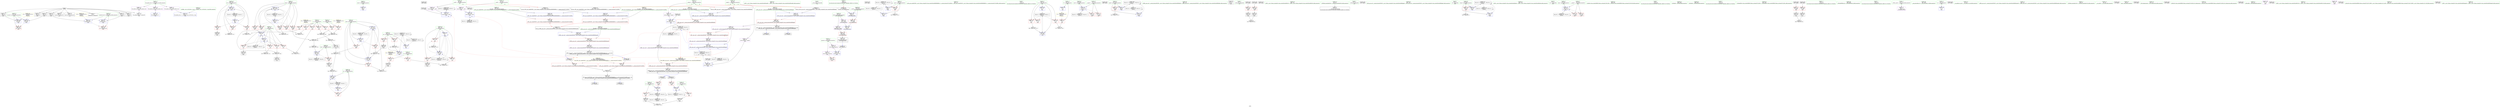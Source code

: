 digraph "SVFG" {
	label="SVFG";

	Node0x5566acd468d0 [shape=record,color=grey,label="{NodeID: 0\nNullPtr}"];
	Node0x5566acd468d0 -> Node0x5566acd7feb0[style=solid];
	Node0x5566acd468d0 -> Node0x5566acd7ffb0[style=solid];
	Node0x5566acd468d0 -> Node0x5566acd80080[style=solid];
	Node0x5566acd468d0 -> Node0x5566acd80150[style=solid];
	Node0x5566acd468d0 -> Node0x5566acd80220[style=solid];
	Node0x5566acd468d0 -> Node0x5566acd802f0[style=solid];
	Node0x5566acd468d0 -> Node0x5566acd803c0[style=solid];
	Node0x5566acd468d0 -> Node0x5566acd80490[style=solid];
	Node0x5566acd468d0 -> Node0x5566acd80560[style=solid];
	Node0x5566acd468d0 -> Node0x5566acd80fb0[style=solid];
	Node0x5566acd92530 [shape=record,color=grey,label="{NodeID: 360\n275 = cmp(273, 274, )\n}"];
	Node0x5566acd810b0 [shape=record,color=blue,label="{NodeID: 194\n49\<--9\nretval\<--\nmain\n}"];
	Node0x5566acd7dfd0 [shape=record,color=purple,label="{NodeID: 111\n474\<--19\nllvm.global_ctors_1\<--llvm.global_ctors\nGlob }"];
	Node0x5566acd7dfd0 -> Node0x5566acd80eb0[style=solid];
	Node0x5566acd4d3b0 [shape=record,color=green,label="{NodeID: 28\n63\<--64\nexn.slot\<--exn.slot_field_insensitive\nmain\n}"];
	Node0x5566acd4d3b0 -> Node0x5566acd84150[style=solid];
	Node0x5566acd4d3b0 -> Node0x5566acd81c10[style=solid];
	Node0x5566acd4d3b0 -> Node0x5566acd81db0[style=solid];
	Node0x5566acddfbc0 [shape=record,color=black,label="{NodeID: 554\n338 = PHI()\n}"];
	Node0x5566acdbf740 [shape=record,color=yellow,style=double,label="{NodeID: 471\n12V_1 = ENCHI(MR_12V_0)\npts\{60 \}\nFun[main]}"];
	Node0x5566acdbf740 -> Node0x5566acd83fb0[style=dashed];
	Node0x5566acdbf740 -> Node0x5566acd84080[style=dashed];
	Node0x5566acd885a0 [shape=record,color=black,label="{NodeID: 388\nMR_56V_2 = PHI(MR_56V_3, MR_56V_1, )\npts\{860000 \}\n}"];
	Node0x5566acd885a0 -> Node0x5566acd819a0[style=dashed];
	Node0x5566acd885a0 -> Node0x5566acd885a0[style=dashed];
	Node0x5566acd89690 [shape=record,color=blue,label="{NodeID: 222\n101\<--9\ncnt\<--\nmain\n}"];
	Node0x5566acd89690 -> Node0x5566acdaf4f0[style=dashed];
	Node0x5566acd84220 [shape=record,color=red,label="{NodeID: 139\n367\<--65\nsel\<--ehselector.slot\nmain\n}"];
	Node0x5566acd7eb00 [shape=record,color=green,label="{NodeID: 56\n150\<--151\n_ZNSt7__cxx1112basic_stringIcSt11char_traitsIcESaIcEE3endEv\<--_ZNSt7__cxx1112basic_stringIcSt11char_traitsIcESaIcEE3endEv_field_insensitive\n}"];
	Node0x5566acd858e0 [shape=record,color=red,label="{NodeID: 167\n280\<--103\n\<--j\nmain\n}"];
	Node0x5566acd858e0 -> Node0x5566acd92830[style=solid];
	Node0x5566acd80490 [shape=record,color=black,label="{NodeID: 84\n368\<--3\nlpad.val\<--dummyVal\nmain\n}"];
	Node0x5566acd4bb10 [shape=record,color=green,label="{NodeID: 1\n7\<--1\n__dso_handle\<--dummyObj\nGlob }"];
	Node0x5566acd926b0 [shape=record,color=grey,label="{NodeID: 361\n420 = cmp(416, 419, )\n}"];
	Node0x5566acd926b0 -> Node0x5566acd7d920[style=solid];
	Node0x5566acd81180 [shape=record,color=blue,label="{NodeID: 195\n112\<--108\ncoerce.dive\<--call\nmain\n}"];
	Node0x5566acd81180 -> Node0x5566acd85c20[style=dashed];
	Node0x5566acd7e0d0 [shape=record,color=purple,label="{NodeID: 112\n475\<--19\nllvm.global_ctors_2\<--llvm.global_ctors\nGlob }"];
	Node0x5566acd7e0d0 -> Node0x5566acd80fb0[style=solid];
	Node0x5566acd4d480 [shape=record,color=green,label="{NodeID: 29\n65\<--66\nehselector.slot\<--ehselector.slot_field_insensitive\nmain\n}"];
	Node0x5566acd4d480 -> Node0x5566acd84220[style=solid];
	Node0x5566acd4d480 -> Node0x5566acd81ce0[style=solid];
	Node0x5566acd4d480 -> Node0x5566acd88da0[style=solid];
	Node0x5566acddfd20 [shape=record,color=black,label="{NodeID: 555\n342 = PHI()\n}"];
	Node0x5566acdbf820 [shape=record,color=yellow,style=double,label="{NodeID: 472\n14V_1 = ENCHI(MR_14V_0)\npts\{64 \}\nFun[main]}"];
	Node0x5566acdbf820 -> Node0x5566acd81c10[style=dashed];
	Node0x5566acdbf820 -> Node0x5566acd81db0[style=dashed];
	Node0x5566acd89760 [shape=record,color=blue,label="{NodeID: 223\n103\<--9\nj\<--\nmain\n}"];
	Node0x5566acd89760 -> Node0x5566acd858e0[style=dashed];
	Node0x5566acd89760 -> Node0x5566acd859b0[style=dashed];
	Node0x5566acd89760 -> Node0x5566acd85a80[style=dashed];
	Node0x5566acd89760 -> Node0x5566acd89760[style=dashed];
	Node0x5566acd89760 -> Node0x5566acd89900[style=dashed];
	Node0x5566acd89760 -> Node0x5566acda48f0[style=dashed];
	Node0x5566acd842f0 [shape=record,color=red,label="{NodeID: 140\n322\<--69\n\<--good\nmain\n}"];
	Node0x5566acd842f0 -> Node0x5566acd923b0[style=solid];
	Node0x5566acd7ec00 [shape=record,color=green,label="{NodeID: 57\n156\<--157\n_ZN9__gnu_cxxneIPcNSt7__cxx1112basic_stringIcSt11char_traitsIcESaIcEEEEEbRKNS_17__normal_iteratorIT_T0_EESD_\<--_ZN9__gnu_cxxneIPcNSt7__cxx1112basic_stringIcSt11char_traitsIcESaIcEEEEEbRKNS_17__normal_iteratorIT_T0_EESD__field_insensitive\n}"];
	Node0x5566acd859b0 [shape=record,color=red,label="{NodeID: 168\n289\<--103\n\<--j\nmain\n}"];
	Node0x5566acd859b0 -> Node0x5566acd7d370[style=solid];
	Node0x5566acd80560 [shape=record,color=black,label="{NodeID: 85\n369\<--3\nlpad.val112\<--dummyVal\nmain\n}"];
	Node0x5566acd4bba0 [shape=record,color=green,label="{NodeID: 2\n9\<--1\n\<--dummyObj\nCan only get source location for instruction, argument, global var or function.}"];
	Node0x5566acd92830 [shape=record,color=grey,label="{NodeID: 362\n282 = cmp(280, 281, )\n}"];
	Node0x5566acd81250 [shape=record,color=blue,label="{NodeID: 196\n53\<--123\nzz\<--\nmain\n}"];
	Node0x5566acd81250 -> Node0x5566acda0700[style=dashed];
	Node0x5566acd7e1d0 [shape=record,color=purple,label="{NodeID: 113\n112\<--51\ncoerce.dive\<--agg.tmp\nmain\n}"];
	Node0x5566acd7e1d0 -> Node0x5566acd81180[style=solid];
	Node0x5566acd4d550 [shape=record,color=green,label="{NodeID: 30\n67\<--68\nword\<--word_field_insensitive\nmain\n}"];
	Node0x5566acd4d550 -> Node0x5566acd813f0[style=solid];
	Node0x5566acddfe20 [shape=record,color=black,label="{NodeID: 556\n346 = PHI()\n}"];
	Node0x5566acdbf900 [shape=record,color=yellow,style=double,label="{NodeID: 473\n16V_1 = ENCHI(MR_16V_0)\npts\{66 \}\nFun[main]}"];
	Node0x5566acdbf900 -> Node0x5566acd81ce0[style=dashed];
	Node0x5566acdbf900 -> Node0x5566acd88da0[style=dashed];
	Node0x5566acd88b90 [shape=record,color=black,label="{NodeID: 390\nMR_32V_5 = PHI(MR_32V_7, MR_32V_4, )\npts\{92 \}\n}"];
	Node0x5566acd88b90 -> Node0x5566acd84d80[style=dashed];
	Node0x5566acd88b90 -> Node0x5566acd89010[style=dashed];
	Node0x5566acd88b90 -> Node0x5566acd891b0[style=dashed];
	Node0x5566acd88b90 -> Node0x5566acda2af0[style=dashed];
	Node0x5566acd88b90 -> Node0x5566acd88b90[style=dashed];
	Node0x5566acd89830 [shape=record,color=blue,label="{NodeID: 224\n101\<--297\ncnt\<--inc79\nmain\n}"];
	Node0x5566acd89830 -> Node0x5566acdaf4f0[style=dashed];
	Node0x5566acd843c0 [shape=record,color=red,label="{NodeID: 141\n142\<--71\n\<--__range2\nmain\n}"];
	Node0x5566acd7ed00 [shape=record,color=green,label="{NodeID: 58\n160\<--161\n_ZNK9__gnu_cxx17__normal_iteratorIPcNSt7__cxx1112basic_stringIcSt11char_traitsIcESaIcEEEEdeEv\<--_ZNK9__gnu_cxx17__normal_iteratorIPcNSt7__cxx1112basic_stringIcSt11char_traitsIcESaIcEEEEdeEv_field_insensitive\n}"];
	Node0x5566acd85a80 [shape=record,color=red,label="{NodeID: 169\n301\<--103\n\<--j\nmain\n}"];
	Node0x5566acd85a80 -> Node0x5566acd90730[style=solid];
	Node0x5566acd80630 [shape=record,color=black,label="{NodeID: 86\n48\<--9\nmain_ret\<--\nmain\n}"];
	Node0x5566acd4a3f0 [shape=record,color=green,label="{NodeID: 3\n13\<--1\n_ZSt4cout\<--dummyObj\nGlob }"];
	Node0x5566acd929b0 [shape=record,color=grey,label="{NodeID: 363\n244 = cmp(236, 243, )\n}"];
	Node0x5566acd81320 [shape=record,color=blue,label="{NodeID: 197\n69\<--123\ngood\<--\nmain\n}"];
	Node0x5566acd81320 -> Node0x5566acdb08f0[style=dashed];
	Node0x5566acd7e2a0 [shape=record,color=purple,label="{NodeID: 114\n114\<--51\ncoerce.dive1\<--agg.tmp\nmain\n}"];
	Node0x5566acd7e2a0 -> Node0x5566acd85c20[style=solid];
	Node0x5566acd4d620 [shape=record,color=green,label="{NodeID: 31\n69\<--70\ngood\<--good_field_insensitive\nmain\n}"];
	Node0x5566acd4d620 -> Node0x5566acd842f0[style=solid];
	Node0x5566acd4d620 -> Node0x5566acd81320[style=solid];
	Node0x5566acd4d620 -> Node0x5566acd88e70[style=solid];
	Node0x5566acddff20 [shape=record,color=black,label="{NodeID: 557\n348 = PHI()\n}"];
	Node0x5566acd89900 [shape=record,color=blue,label="{NodeID: 225\n103\<--302\nj\<--inc82\nmain\n}"];
	Node0x5566acd89900 -> Node0x5566acd858e0[style=dashed];
	Node0x5566acd89900 -> Node0x5566acd859b0[style=dashed];
	Node0x5566acd89900 -> Node0x5566acd85a80[style=dashed];
	Node0x5566acd89900 -> Node0x5566acd89760[style=dashed];
	Node0x5566acd89900 -> Node0x5566acd89900[style=dashed];
	Node0x5566acd89900 -> Node0x5566acda48f0[style=dashed];
	Node0x5566acd84490 [shape=record,color=red,label="{NodeID: 142\n148\<--71\n\<--__range2\nmain\n}"];
	Node0x5566acd7ee00 [shape=record,color=green,label="{NodeID: 59\n200\<--201\n_ZNSt7__cxx1112basic_stringIcSt11char_traitsIcESaIcEED1Ev\<--_ZNSt7__cxx1112basic_stringIcSt11char_traitsIcESaIcEED1Ev_field_insensitive\n}"];
	Node0x5566acd85b50 [shape=record,color=red,label="{NodeID: 170\n347\<--105\n\<--res\nmain\n}"];
	Node0x5566acd80700 [shape=record,color=black,label="{NodeID: 87\n32\<--33\n\<--_ZNSt8ios_base4InitD1Ev\nCan only get source location for instruction, argument, global var or function.}"];
	Node0x5566acd4a480 [shape=record,color=green,label="{NodeID: 4\n14\<--1\n_ZSt3cin\<--dummyObj\nGlob }"];
	Node0x5566acd92b30 [shape=record,color=grey,label="{NodeID: 364\n228 = cmp(226, 227, )\n}"];
	Node0x5566acd813f0 [shape=record,color=blue,label="{NodeID: 198\n71\<--67\n__range2\<--word\nmain\n}"];
	Node0x5566acd813f0 -> Node0x5566acd843c0[style=dashed];
	Node0x5566acd813f0 -> Node0x5566acd84490[style=dashed];
	Node0x5566acd813f0 -> Node0x5566acda0cf0[style=dashed];
	Node0x5566acd82ea0 [shape=record,color=purple,label="{NodeID: 115\n146\<--73\ncoerce.dive12\<--__begin2\nmain\n}"];
	Node0x5566acd82ea0 -> Node0x5566acd814c0[style=solid];
	Node0x5566acd4d6f0 [shape=record,color=green,label="{NodeID: 32\n71\<--72\n__range2\<--__range2_field_insensitive\nmain\n}"];
	Node0x5566acd4d6f0 -> Node0x5566acd843c0[style=solid];
	Node0x5566acd4d6f0 -> Node0x5566acd84490[style=solid];
	Node0x5566acd4d6f0 -> Node0x5566acd813f0[style=solid];
	Node0x5566acde0020 [shape=record,color=black,label="{NodeID: 558\n351 = PHI()\n}"];
	Node0x5566acd899d0 [shape=record,color=blue,label="{NodeID: 226\n97\<--308\nprob\<--mul\nmain\n}"];
	Node0x5566acd899d0 -> Node0x5566acd85330[style=dashed];
	Node0x5566acd899d0 -> Node0x5566acd89aa0[style=dashed];
	Node0x5566acd84560 [shape=record,color=red,label="{NodeID: 143\n180\<--77\n\<--c\nmain\n}"];
	Node0x5566acd84560 -> Node0x5566acd80800[style=solid];
	Node0x5566acd7ef00 [shape=record,color=green,label="{NodeID: 60\n205\<--206\n_ZN9__gnu_cxx17__normal_iteratorIPcNSt7__cxx1112basic_stringIcSt11char_traitsIcESaIcEEEEppEv\<--_ZN9__gnu_cxx17__normal_iteratorIPcNSt7__cxx1112basic_stringIcSt11char_traitsIcESaIcEEEEppEv_field_insensitive\n}"];
	Node0x5566acda05d0 [shape=record,color=black,label="{NodeID: 420\nMR_50V_4 = PHI(MR_50V_5, MR_50V_3, )\npts\{740000 \}\n|{|<s1>15|<s2>16|<s3>23|<s4>23}}"];
	Node0x5566acda05d0 -> Node0x5566acd876a0[style=dashed];
	Node0x5566acda05d0:s1 -> Node0x5566acdbe920[style=dashed,color=red];
	Node0x5566acda05d0:s2 -> Node0x5566acdbec80[style=dashed,color=red];
	Node0x5566acda05d0:s3 -> Node0x5566acd86920[style=dashed,color=red];
	Node0x5566acda05d0:s4 -> Node0x5566acd8a390[style=dashed,color=red];
	Node0x5566acd85c20 [shape=record,color=red,label="{NodeID: 171\n115\<--114\n\<--coerce.dive1\nmain\n}"];
	Node0x5566acd80800 [shape=record,color=black,label="{NodeID: 88\n181\<--180\nconv\<--\nmain\n}"];
	Node0x5566acd80800 -> Node0x5566acd92230[style=solid];
	Node0x5566acd4b5b0 [shape=record,color=green,label="{NodeID: 5\n15\<--1\n.str\<--dummyObj\nGlob }"];
	Node0x5566acd92cb0 [shape=record,color=grey,label="{NodeID: 365\n220 = cmp(218, 219, )\n}"];
	Node0x5566acd814c0 [shape=record,color=blue,label="{NodeID: 199\n146\<--143\ncoerce.dive12\<--call11\nmain\n}"];
	Node0x5566acd814c0 -> Node0x5566acda05d0[style=dashed];
	Node0x5566acd82f70 [shape=record,color=purple,label="{NodeID: 116\n152\<--75\ncoerce.dive14\<--__end2\nmain\n}"];
	Node0x5566acd82f70 -> Node0x5566acd81590[style=solid];
	Node0x5566acd4d7c0 [shape=record,color=green,label="{NodeID: 33\n73\<--74\n__begin2\<--__begin2_field_insensitive\nmain\n|{|<s1>15|<s2>16|<s3>23}}"];
	Node0x5566acd4d7c0 -> Node0x5566acd82ea0[style=solid];
	Node0x5566acd4d7c0:s1 -> Node0x5566acde1a50[style=solid,color=red];
	Node0x5566acd4d7c0:s2 -> Node0x5566acde1e70[style=solid,color=red];
	Node0x5566acd4d7c0:s3 -> Node0x5566acde22b0[style=solid,color=red];
	Node0x5566acde00f0 [shape=record,color=black,label="{NodeID: 559\n167 = PHI()\n}"];
	Node0x5566acde00f0 -> Node0x5566acd818d0[style=solid];
	Node0x5566acd89aa0 [shape=record,color=blue,label="{NodeID: 227\n97\<--313\nprob\<--div86\nmain\n}"];
	Node0x5566acd89aa0 -> Node0x5566acd85260[style=dashed];
	Node0x5566acd89aa0 -> Node0x5566acd85400[style=dashed];
	Node0x5566acd89aa0 -> Node0x5566acd899d0[style=dashed];
	Node0x5566acd89aa0 -> Node0x5566acda39f0[style=dashed];
	Node0x5566acd84630 [shape=record,color=red,label="{NodeID: 144\n208\<--79\n\<--found\nmain\n}"];
	Node0x5566acd84630 -> Node0x5566acd91db0[style=solid];
	Node0x5566acd7f000 [shape=record,color=green,label="{NodeID: 61\n233\<--234\n_ZNSt7__cxx1112basic_stringIcSt11char_traitsIcESaIcEEixEm\<--_ZNSt7__cxx1112basic_stringIcSt11char_traitsIcESaIcEEixEm_field_insensitive\n}"];
	Node0x5566acd85cf0 [shape=record,color=red,label="{NodeID: 172\n162\<--159\n\<--call18\nmain\n}"];
	Node0x5566acd85cf0 -> Node0x5566acd81660[style=solid];
	Node0x5566acd808d0 [shape=record,color=black,label="{NodeID: 89\n183\<--182\nconv27\<--\nmain\n}"];
	Node0x5566acd808d0 -> Node0x5566acd92230[style=solid];
	Node0x5566acd4b670 [shape=record,color=green,label="{NodeID: 6\n17\<--1\n.str.1\<--dummyObj\nGlob }"];
	Node0x5566acd92e30 [shape=record,color=grey,label="{NodeID: 366\n254 = cmp(253, 123, )\n}"];
	Node0x5566acd81590 [shape=record,color=blue,label="{NodeID: 200\n152\<--149\ncoerce.dive14\<--call13\nmain\n|{|<s1>15}}"];
	Node0x5566acd81590 -> Node0x5566acd87ba0[style=dashed];
	Node0x5566acd81590:s1 -> Node0x5566acdbe920[style=dashed,color=red];
	Node0x5566acd83040 [shape=record,color=purple,label="{NodeID: 117\n168\<--83\ncoerce.dive20\<--__begin3\nmain\n}"];
	Node0x5566acd83040 -> Node0x5566acd818d0[style=solid];
	Node0x5566acd4d890 [shape=record,color=green,label="{NodeID: 34\n75\<--76\n__end2\<--__end2_field_insensitive\nmain\n|{|<s1>15}}"];
	Node0x5566acd4d890 -> Node0x5566acd82f70[style=solid];
	Node0x5566acd4d890:s1 -> Node0x5566acde1cf0[style=solid,color=red];
	Node0x5566acde0220 [shape=record,color=black,label="{NodeID: 560\n171 = PHI()\n}"];
	Node0x5566acde0220 -> Node0x5566acd819a0[style=solid];
	Node0x5566acd89b70 [shape=record,color=blue,label="{NodeID: 228\n99\<--317\ni62\<--inc88\nmain\n}"];
	Node0x5566acd89b70 -> Node0x5566acd854d0[style=dashed];
	Node0x5566acd89b70 -> Node0x5566acd855a0[style=dashed];
	Node0x5566acd89b70 -> Node0x5566acd85670[style=dashed];
	Node0x5566acd89b70 -> Node0x5566acd89b70[style=dashed];
	Node0x5566acd89b70 -> Node0x5566acda3ef0[style=dashed];
	Node0x5566acd84700 [shape=record,color=red,label="{NodeID: 145\n166\<--81\n\<--__range3\nmain\n}"];
	Node0x5566acd7f100 [shape=record,color=green,label="{NodeID: 62\n339\<--340\n_ZStlsISt11char_traitsIcEERSt13basic_ostreamIcT_ES5_PKc\<--_ZStlsISt11char_traitsIcEERSt13basic_ostreamIcT_ES5_PKc_field_insensitive\n}"];
	Node0x5566acd905b0 [shape=record,color=grey,label="{NodeID: 339\n297 = Binary(296, 123, )\n}"];
	Node0x5566acd905b0 -> Node0x5566acd89830[style=solid];
	Node0x5566acd85dc0 [shape=record,color=red,label="{NodeID: 173\n178\<--177\n\<--call26\nmain\n}"];
	Node0x5566acd85dc0 -> Node0x5566acd81a70[style=solid];
	Node0x5566acd809a0 [shape=record,color=black,label="{NodeID: 90\n231\<--230\nconv42\<--\nmain\n}"];
	Node0x5566acd4c110 [shape=record,color=green,label="{NodeID: 7\n20\<--1\n\<--dummyObj\nCan only get source location for instruction, argument, global var or function.}"];
	Node0x5566acd81660 [shape=record,color=blue,label="{NodeID: 201\n77\<--162\nc\<--\nmain\n}"];
	Node0x5566acd81660 -> Node0x5566acd84560[style=dashed];
	Node0x5566acd81660 -> Node0x5566acd81660[style=dashed];
	Node0x5566acd81660 -> Node0x5566acda11f0[style=dashed];
	Node0x5566acd83110 [shape=record,color=purple,label="{NodeID: 118\n172\<--85\ncoerce.dive22\<--__end3\nmain\n}"];
	Node0x5566acd83110 -> Node0x5566acd819a0[style=solid];
	Node0x5566acd4d960 [shape=record,color=green,label="{NodeID: 35\n77\<--78\nc\<--c_field_insensitive\nmain\n}"];
	Node0x5566acd4d960 -> Node0x5566acd84560[style=solid];
	Node0x5566acd4d960 -> Node0x5566acd81660[style=solid];
	Node0x5566acde0320 [shape=record,color=black,label="{NodeID: 561\n175 = PHI(403, )\n}"];
	Node0x5566acd89c40 [shape=record,color=blue,label="{NodeID: 229\n105\<--321\nres\<--\nmain\n}"];
	Node0x5566acd89c40 -> Node0x5566acd85b50[style=dashed];
	Node0x5566acd89c40 -> Node0x5566acd89d10[style=dashed];
	Node0x5566acd89c40 -> Node0x5566acd871a0[style=dashed];
	Node0x5566acd847d0 [shape=record,color=red,label="{NodeID: 146\n170\<--81\n\<--__range3\nmain\n}"];
	Node0x5566acd7f200 [shape=record,color=green,label="{NodeID: 63\n343\<--344\n_ZNSolsEi\<--_ZNSolsEi_field_insensitive\n}"];
	Node0x5566acd90730 [shape=record,color=grey,label="{NodeID: 340\n302 = Binary(301, 123, )\n}"];
	Node0x5566acd90730 -> Node0x5566acd89900[style=solid];
	Node0x5566acd85e90 [shape=record,color=red,label="{NodeID: 174\n235\<--232\n\<--call44\nmain\n}"];
	Node0x5566acd85e90 -> Node0x5566acd80a70[style=solid];
	Node0x5566acd80a70 [shape=record,color=black,label="{NodeID: 91\n236\<--235\nconv45\<--\nmain\n}"];
	Node0x5566acd80a70 -> Node0x5566acd929b0[style=solid];
	Node0x5566acd4c1d0 [shape=record,color=green,label="{NodeID: 8\n109\<--1\n\<--dummyObj\nCan only get source location for instruction, argument, global var or function.|{<s0>3}}"];
	Node0x5566acd4c1d0:s0 -> Node0x5566acde1ff0[style=solid,color=red];
	Node0x5566acd81730 [shape=record,color=blue,label="{NodeID: 202\n79\<--9\nfound\<--\nmain\n}"];
	Node0x5566acd81730 -> Node0x5566acdb4d00[style=dashed];
	Node0x5566acd831e0 [shape=record,color=purple,label="{NodeID: 119\n381\<--376\n_M_n\<--retval\n_ZSt12setprecisioni\n}"];
	Node0x5566acd831e0 -> Node0x5566acd89f80[style=solid];
	Node0x5566acd4da30 [shape=record,color=green,label="{NodeID: 36\n79\<--80\nfound\<--found_field_insensitive\nmain\n}"];
	Node0x5566acd4da30 -> Node0x5566acd84630[style=solid];
	Node0x5566acd4da30 -> Node0x5566acd81730[style=solid];
	Node0x5566acd4da30 -> Node0x5566acd81b40[style=solid];
	Node0x5566acde0460 [shape=record,color=black,label="{NodeID: 562\n177 = PHI(422, )\n}"];
	Node0x5566acde0460 -> Node0x5566acd85dc0[style=solid];
	Node0x5566acd89d10 [shape=record,color=blue,label="{NodeID: 230\n105\<--334\nres\<--sub97\nmain\n}"];
	Node0x5566acd89d10 -> Node0x5566acd85b50[style=dashed];
	Node0x5566acd89d10 -> Node0x5566acd871a0[style=dashed];
	Node0x5566acd848a0 [shape=record,color=red,label="{NodeID: 147\n182\<--87\n\<--d\nmain\n}"];
	Node0x5566acd848a0 -> Node0x5566acd808d0[style=solid];
	Node0x5566acd7f300 [shape=record,color=green,label="{NodeID: 64\n349\<--350\n_ZNSolsEe\<--_ZNSolsEe_field_insensitive\n}"];
	Node0x5566acd908b0 [shape=record,color=grey,label="{NodeID: 341\n360 = Binary(359, 123, )\n}"];
	Node0x5566acd908b0 -> Node0x5566acd89de0[style=solid];
	Node0x5566acd85f60 [shape=record,color=red,label="{NodeID: 175\n242\<--241\n\<--call48\nmain\n}"];
	Node0x5566acd85f60 -> Node0x5566acd80c10[style=solid];
	Node0x5566acd80b40 [shape=record,color=black,label="{NodeID: 92\n240\<--239\nconv46\<--sub\nmain\n}"];
	Node0x5566acd4c290 [shape=record,color=green,label="{NodeID: 9\n123\<--1\n\<--dummyObj\nCan only get source location for instruction, argument, global var or function.}"];
	Node0x5566acda0700 [shape=record,color=black,label="{NodeID: 369\nMR_6V_3 = PHI(MR_6V_4, MR_6V_2, )\npts\{54 \}\n}"];
	Node0x5566acda0700 -> Node0x5566acd83790[style=dashed];
	Node0x5566acda0700 -> Node0x5566acd83860[style=dashed];
	Node0x5566acda0700 -> Node0x5566acd83930[style=dashed];
	Node0x5566acda0700 -> Node0x5566acd89de0[style=dashed];
	Node0x5566acd81800 [shape=record,color=blue,label="{NodeID: 203\n81\<--61\n__range3\<--keys\nmain\n}"];
	Node0x5566acd81800 -> Node0x5566acd84700[style=dashed];
	Node0x5566acd81800 -> Node0x5566acd847d0[style=dashed];
	Node0x5566acd81800 -> Node0x5566acd81800[style=dashed];
	Node0x5566acd81800 -> Node0x5566acda1bf0[style=dashed];
	Node0x5566acd832b0 [shape=record,color=purple,label="{NodeID: 120\n384\<--376\ncoerce.dive\<--retval\n_ZSt12setprecisioni\n}"];
	Node0x5566acd832b0 -> Node0x5566acd862a0[style=solid];
	Node0x5566acd4db00 [shape=record,color=green,label="{NodeID: 37\n81\<--82\n__range3\<--__range3_field_insensitive\nmain\n}"];
	Node0x5566acd4db00 -> Node0x5566acd84700[style=solid];
	Node0x5566acd4db00 -> Node0x5566acd847d0[style=solid];
	Node0x5566acd4db00 -> Node0x5566acd81800[style=solid];
	Node0x5566acde0630 [shape=record,color=black,label="{NodeID: 563\n204 = PHI(431, )\n}"];
	Node0x5566acd89de0 [shape=record,color=blue,label="{NodeID: 231\n53\<--360\nzz\<--inc110\nmain\n}"];
	Node0x5566acd89de0 -> Node0x5566acda0700[style=dashed];
	Node0x5566acd84970 [shape=record,color=red,label="{NodeID: 148\n218\<--89\n\<--index\nmain\n}"];
	Node0x5566acd84970 -> Node0x5566acd92cb0[style=solid];
	Node0x5566acd7f400 [shape=record,color=green,label="{NodeID: 65\n352\<--353\n_ZSt4endlIcSt11char_traitsIcEERSt13basic_ostreamIT_T0_ES6_\<--_ZSt4endlIcSt11char_traitsIcEERSt13basic_ostreamIT_T0_ES6__field_insensitive\n}"];
	Node0x5566acd90a30 [shape=record,color=grey,label="{NodeID: 342\n259 = Binary(258, 123, )\n}"];
	Node0x5566acd90a30 -> Node0x5566acd89350[style=solid];
	Node0x5566acd86030 [shape=record,color=red,label="{NodeID: 176\n287\<--286\n\<--call71\nmain\n}"];
	Node0x5566acd86030 -> Node0x5566acd80db0[style=solid];
	Node0x5566acd80c10 [shape=record,color=black,label="{NodeID: 93\n243\<--242\nconv49\<--\nmain\n}"];
	Node0x5566acd80c10 -> Node0x5566acd929b0[style=solid];
	Node0x5566acd4c350 [shape=record,color=green,label="{NodeID: 10\n270\<--1\n\<--dummyObj\nCan only get source location for instruction, argument, global var or function.}"];
	Node0x5566acda07f0 [shape=record,color=black,label="{NodeID: 370\nMR_18V_2 = PHI(MR_18V_4, MR_18V_1, )\npts\{70 \}\n}"];
	Node0x5566acda07f0 -> Node0x5566acd81320[style=dashed];
	Node0x5566acd818d0 [shape=record,color=blue,label="{NodeID: 204\n168\<--167\ncoerce.dive20\<--call19\nmain\n}"];
	Node0x5566acd818d0 -> Node0x5566acdb5700[style=dashed];
	Node0x5566acd83380 [shape=record,color=purple,label="{NodeID: 121\n428\<--427\n_M_current\<--this1\n_ZNK9__gnu_cxx17__normal_iteratorIPcNSt7__cxx1112basic_stringIcSt11char_traitsIcESaIcEEEEdeEv\n}"];
	Node0x5566acd83380 -> Node0x5566acd86780[style=solid];
	Node0x5566acd4dbd0 [shape=record,color=green,label="{NodeID: 38\n83\<--84\n__begin3\<--__begin3_field_insensitive\nmain\n|{|<s1>19|<s2>20|<s3>22}}"];
	Node0x5566acd4dbd0 -> Node0x5566acd83040[style=solid];
	Node0x5566acd4dbd0:s1 -> Node0x5566acde1a50[style=solid,color=red];
	Node0x5566acd4dbd0:s2 -> Node0x5566acde1e70[style=solid,color=red];
	Node0x5566acd4dbd0:s3 -> Node0x5566acde22b0[style=solid,color=red];
	Node0x5566acde0740 [shape=record,color=black,label="{NodeID: 564\n214 = PHI(431, )\n}"];
	Node0x5566acd89eb0 [shape=record,color=blue,label="{NodeID: 232\n378\<--375\n__n.addr\<--__n\n_ZSt12setprecisioni\n}"];
	Node0x5566acd89eb0 -> Node0x5566acd861d0[style=dashed];
	Node0x5566acd84a40 [shape=record,color=red,label="{NodeID: 149\n223\<--89\n\<--index\nmain\n}"];
	Node0x5566acd84a40 -> Node0x5566acd890e0[style=solid];
	Node0x5566acd7f500 [shape=record,color=green,label="{NodeID: 66\n354\<--355\n_ZNSolsEPFRSoS_E\<--_ZNSolsEPFRSoS_E_field_insensitive\n}"];
	Node0x5566acd90bb0 [shape=record,color=grey,label="{NodeID: 343\n266 = Binary(264, 265, )\n}"];
	Node0x5566acd90bb0 -> Node0x5566acd90d30[style=solid];
	Node0x5566acd86100 [shape=record,color=red,label="{NodeID: 177\n292\<--291\n\<--call75\nmain\n}"];
	Node0x5566acd86100 -> Node0x5566acd7d440[style=solid];
	Node0x5566acd80ce0 [shape=record,color=black,label="{NodeID: 94\n285\<--284\nconv69\<--\nmain\n}"];
	Node0x5566acd4ad40 [shape=record,color=green,label="{NodeID: 11\n321\<--1\n\<--dummyObj\nCan only get source location for instruction, argument, global var or function.}"];
	Node0x5566acda0cf0 [shape=record,color=black,label="{NodeID: 371\nMR_20V_2 = PHI(MR_20V_3, MR_20V_1, )\npts\{72 \}\n}"];
	Node0x5566acda0cf0 -> Node0x5566acd813f0[style=dashed];
	Node0x5566acd819a0 [shape=record,color=blue,label="{NodeID: 205\n172\<--171\ncoerce.dive22\<--call21\nmain\n|{|<s2>19}}"];
	Node0x5566acd819a0 -> Node0x5566acd819a0[style=dashed];
	Node0x5566acd819a0 -> Node0x5566acd885a0[style=dashed];
	Node0x5566acd819a0:s2 -> Node0x5566acdbe920[style=dashed,color=red];
	Node0x5566acd83450 [shape=record,color=purple,label="{NodeID: 122\n437\<--436\n_M_current\<--this1\n_ZN9__gnu_cxx17__normal_iteratorIPcNSt7__cxx1112basic_stringIcSt11char_traitsIcESaIcEEEEppEv\n}"];
	Node0x5566acd83450 -> Node0x5566acd86920[style=solid];
	Node0x5566acd83450 -> Node0x5566acd8a390[style=solid];
	Node0x5566acd4dca0 [shape=record,color=green,label="{NodeID: 39\n85\<--86\n__end3\<--__end3_field_insensitive\nmain\n|{|<s1>19}}"];
	Node0x5566acd4dca0 -> Node0x5566acd83110[style=solid];
	Node0x5566acd4dca0:s1 -> Node0x5566acde1cf0[style=solid,color=red];
	Node0x5566acde0850 [shape=record,color=black,label="{NodeID: 565\n286 = PHI()\n}"];
	Node0x5566acde0850 -> Node0x5566acd86030[style=solid];
	Node0x5566acd89f80 [shape=record,color=blue,label="{NodeID: 233\n381\<--382\n_M_n\<--\n_ZSt12setprecisioni\n}"];
	Node0x5566acd89f80 -> Node0x5566acd862a0[style=dashed];
	Node0x5566acd84b10 [shape=record,color=red,label="{NodeID: 150\n238\<--89\n\<--index\nmain\n}"];
	Node0x5566acd84b10 -> Node0x5566acd91030[style=solid];
	Node0x5566acd7f600 [shape=record,color=green,label="{NodeID: 67\n376\<--377\nretval\<--retval_field_insensitive\n_ZSt12setprecisioni\n}"];
	Node0x5566acd7f600 -> Node0x5566acd831e0[style=solid];
	Node0x5566acd7f600 -> Node0x5566acd832b0[style=solid];
	Node0x5566acdb4d00 [shape=record,color=black,label="{NodeID: 427\nMR_24V_5 = PHI(MR_24V_7, MR_24V_4, )\npts\{80 \}\n}"];
	Node0x5566acdb4d00 -> Node0x5566acd84630[style=dashed];
	Node0x5566acdb4d00 -> Node0x5566acd81730[style=dashed];
	Node0x5566acdb4d00 -> Node0x5566acd81b40[style=dashed];
	Node0x5566acdb4d00 -> Node0x5566acda16f0[style=dashed];
	Node0x5566acdb4d00 -> Node0x5566acdb4d00[style=dashed];
	Node0x5566acd90d30 [shape=record,color=grey,label="{NodeID: 344\n267 = Binary(266, 123, )\n}"];
	Node0x5566acd90d30 -> Node0x5566acd89420[style=solid];
	Node0x5566acd861d0 [shape=record,color=red,label="{NodeID: 178\n382\<--378\n\<--__n.addr\n_ZSt12setprecisioni\n}"];
	Node0x5566acd861d0 -> Node0x5566acd89f80[style=solid];
	Node0x5566acd80db0 [shape=record,color=black,label="{NodeID: 95\n288\<--287\nconv72\<--\nmain\n}"];
	Node0x5566acd80db0 -> Node0x5566acd920b0[style=solid];
	Node0x5566acd4ae40 [shape=record,color=green,label="{NodeID: 12\n4\<--6\n_ZStL8__ioinit\<--_ZStL8__ioinit_field_insensitive\nGlob }"];
	Node0x5566acd4ae40 -> Node0x5566acd7dc60[style=solid];
	Node0x5566acda11f0 [shape=record,color=black,label="{NodeID: 372\nMR_22V_2 = PHI(MR_22V_3, MR_22V_1, )\npts\{78 \}\n}"];
	Node0x5566acda11f0 -> Node0x5566acd81660[style=dashed];
	Node0x5566acda11f0 -> Node0x5566acda11f0[style=dashed];
	Node0x5566acd81a70 [shape=record,color=blue,label="{NodeID: 206\n87\<--178\nd\<--\nmain\n}"];
	Node0x5566acd81a70 -> Node0x5566acd848a0[style=dashed];
	Node0x5566acd81a70 -> Node0x5566acdb5200[style=dashed];
	Node0x5566acd83520 [shape=record,color=purple,label="{NodeID: 123\n439\<--438\nincdec.ptr\<--\n_ZN9__gnu_cxx17__normal_iteratorIPcNSt7__cxx1112basic_stringIcSt11char_traitsIcESaIcEEEEppEv\n}"];
	Node0x5566acd83520 -> Node0x5566acd8a390[style=solid];
	Node0x5566acd4dd70 [shape=record,color=green,label="{NodeID: 40\n87\<--88\nd\<--d_field_insensitive\nmain\n}"];
	Node0x5566acd4dd70 -> Node0x5566acd848a0[style=solid];
	Node0x5566acd4dd70 -> Node0x5566acd81a70[style=solid];
	Node0x5566acde0920 [shape=record,color=black,label="{NodeID: 566\n291 = PHI()\n}"];
	Node0x5566acde0920 -> Node0x5566acd86100[style=solid];
	Node0x5566acd8a050 [shape=record,color=blue,label="{NodeID: 234\n406\<--404\n__lhs.addr\<--__lhs\n_ZN9__gnu_cxxneIPcNSt7__cxx1112basic_stringIcSt11char_traitsIcESaIcEEEEEbRKNS_17__normal_iteratorIT_T0_EESD_\n}"];
	Node0x5566acd8a050 -> Node0x5566acd86370[style=dashed];
	Node0x5566acd84be0 [shape=record,color=red,label="{NodeID: 151\n258\<--89\n\<--index\nmain\n}"];
	Node0x5566acd84be0 -> Node0x5566acd90a30[style=solid];
	Node0x5566acd7f6d0 [shape=record,color=green,label="{NodeID: 68\n378\<--379\n__n.addr\<--__n.addr_field_insensitive\n_ZSt12setprecisioni\n}"];
	Node0x5566acd7f6d0 -> Node0x5566acd861d0[style=solid];
	Node0x5566acd7f6d0 -> Node0x5566acd89eb0[style=solid];
	Node0x5566acdb5200 [shape=record,color=black,label="{NodeID: 428\nMR_28V_4 = PHI(MR_28V_5, MR_28V_3, )\npts\{88 \}\n}"];
	Node0x5566acdb5200 -> Node0x5566acd81a70[style=dashed];
	Node0x5566acdb5200 -> Node0x5566acda20f0[style=dashed];
	Node0x5566acdb5200 -> Node0x5566acdb5200[style=dashed];
	Node0x5566acd90eb0 [shape=record,color=grey,label="{NodeID: 345\n264 = Binary(262, 263, )\n}"];
	Node0x5566acd90eb0 -> Node0x5566acd90bb0[style=solid];
	Node0x5566acd862a0 [shape=record,color=red,label="{NodeID: 179\n385\<--384\n\<--coerce.dive\n_ZSt12setprecisioni\n}"];
	Node0x5566acd862a0 -> Node0x5566acd7d850[style=solid];
	Node0x5566acd7d370 [shape=record,color=black,label="{NodeID: 96\n290\<--289\nconv73\<--\nmain\n}"];
	Node0x5566acd4af40 [shape=record,color=green,label="{NodeID: 13\n8\<--10\nT\<--T_field_insensitive\nGlob }"];
	Node0x5566acd4af40 -> Node0x5566acd836c0[style=solid];
	Node0x5566acd4af40 -> Node0x5566acd86ac0[style=solid];
	Node0x5566acda16f0 [shape=record,color=black,label="{NodeID: 373\nMR_24V_2 = PHI(MR_24V_3, MR_24V_1, )\npts\{80 \}\n}"];
	Node0x5566acda16f0 -> Node0x5566acd81730[style=dashed];
	Node0x5566acda16f0 -> Node0x5566acda16f0[style=dashed];
	Node0x5566acd81b40 [shape=record,color=blue,label="{NodeID: 207\n79\<--123\nfound\<--\nmain\n}"];
	Node0x5566acd81b40 -> Node0x5566acdb4d00[style=dashed];
	Node0x5566acd835f0 [shape=record,color=purple,label="{NodeID: 124\n467\<--466\n_M_current\<--this1\n_ZNK9__gnu_cxx17__normal_iteratorIPcNSt7__cxx1112basic_stringIcSt11char_traitsIcESaIcEEEE4baseEv\n}"];
	Node0x5566acd835f0 -> Node0x5566acd7db90[style=solid];
	Node0x5566acd7cdc0 [shape=record,color=green,label="{NodeID: 41\n89\<--90\nindex\<--index_field_insensitive\nmain\n}"];
	Node0x5566acd7cdc0 -> Node0x5566acd84970[style=solid];
	Node0x5566acd7cdc0 -> Node0x5566acd84a40[style=solid];
	Node0x5566acd7cdc0 -> Node0x5566acd84b10[style=solid];
	Node0x5566acd7cdc0 -> Node0x5566acd84be0[style=solid];
	Node0x5566acd7cdc0 -> Node0x5566acd84cb0[style=solid];
	Node0x5566acd7cdc0 -> Node0x5566acd88f40[style=solid];
	Node0x5566acd7cdc0 -> Node0x5566acd89350[style=solid];
	Node0x5566acde0a20 [shape=record,color=black,label="{NodeID: 567\n413 = PHI(461, )\n}"];
	Node0x5566acde0a20 -> Node0x5566acd86510[style=solid];
	Node0x5566acd8a120 [shape=record,color=blue,label="{NodeID: 235\n408\<--405\n__rhs.addr\<--__rhs\n_ZN9__gnu_cxxneIPcNSt7__cxx1112basic_stringIcSt11char_traitsIcESaIcEEEEEbRKNS_17__normal_iteratorIT_T0_EESD_\n}"];
	Node0x5566acd8a120 -> Node0x5566acd86440[style=dashed];
	Node0x5566acd84cb0 [shape=record,color=red,label="{NodeID: 152\n265\<--89\n\<--index\nmain\n}"];
	Node0x5566acd84cb0 -> Node0x5566acd90bb0[style=solid];
	Node0x5566acd7f7a0 [shape=record,color=green,label="{NodeID: 69\n395\<--396\n__gxx_personality_v0\<--__gxx_personality_v0_field_insensitive\n}"];
	Node0x5566acdb5700 [shape=record,color=black,label="{NodeID: 429\nMR_54V_5 = PHI(MR_54V_6, MR_54V_4, )\npts\{840000 \}\n|{|<s2>19|<s3>20|<s4>22|<s5>22}}"];
	Node0x5566acdb5700 -> Node0x5566acd818d0[style=dashed];
	Node0x5566acdb5700 -> Node0x5566acd880a0[style=dashed];
	Node0x5566acdb5700:s2 -> Node0x5566acdbe920[style=dashed,color=red];
	Node0x5566acdb5700:s3 -> Node0x5566acdbec80[style=dashed,color=red];
	Node0x5566acdb5700:s4 -> Node0x5566acd86920[style=dashed,color=red];
	Node0x5566acdb5700:s5 -> Node0x5566acd8a390[style=dashed,color=red];
	Node0x5566acd91030 [shape=record,color=grey,label="{NodeID: 346\n239 = Binary(237, 238, )\n}"];
	Node0x5566acd91030 -> Node0x5566acd80b40[style=solid];
	Node0x5566acd86370 [shape=record,color=red,label="{NodeID: 180\n412\<--406\n\<--__lhs.addr\n_ZN9__gnu_cxxneIPcNSt7__cxx1112basic_stringIcSt11char_traitsIcESaIcEEEEEbRKNS_17__normal_iteratorIT_T0_EESD_\n|{<s0>36}}"];
	Node0x5566acd86370:s0 -> Node0x5566acde2100[style=solid,color=red];
	Node0x5566acd7d440 [shape=record,color=black,label="{NodeID: 97\n293\<--292\nconv76\<--\nmain\n}"];
	Node0x5566acd7d440 -> Node0x5566acd920b0[style=solid];
	Node0x5566acd4b040 [shape=record,color=green,label="{NodeID: 14\n11\<--12\nzz\<--zz_field_insensitive\nGlob }"];
	Node0x5566acd4b040 -> Node0x5566acd86bc0[style=solid];
	Node0x5566acdbe920 [shape=record,color=yellow,style=double,label="{NodeID: 457\n66V_1 = ENCHI(MR_66V_0)\npts\{740000 760000 840000 860000 \}\nFun[_ZN9__gnu_cxxneIPcNSt7__cxx1112basic_stringIcSt11char_traitsIcESaIcEEEEEbRKNS_17__normal_iteratorIT_T0_EESD_]}"];
	Node0x5566acdbe920 -> Node0x5566acd86510[style=dashed];
	Node0x5566acdbe920 -> Node0x5566acd865e0[style=dashed];
	Node0x5566acda1bf0 [shape=record,color=black,label="{NodeID: 374\nMR_26V_2 = PHI(MR_26V_3, MR_26V_1, )\npts\{82 \}\n}"];
	Node0x5566acda1bf0 -> Node0x5566acd81800[style=dashed];
	Node0x5566acda1bf0 -> Node0x5566acda1bf0[style=dashed];
	Node0x5566acd81c10 [shape=record,color=blue,label="{NodeID: 208\n63\<--189\nexn.slot\<--\nmain\n}"];
	Node0x5566acd81c10 -> Node0x5566acd84150[style=dashed];
	Node0x5566acd836c0 [shape=record,color=red,label="{NodeID: 125\n126\<--8\n\<--T\nmain\n}"];
	Node0x5566acd836c0 -> Node0x5566acd91f30[style=solid];
	Node0x5566acd7ce90 [shape=record,color=green,label="{NodeID: 42\n91\<--92\ngood2\<--good2_field_insensitive\nmain\n}"];
	Node0x5566acd7ce90 -> Node0x5566acd84d80[style=solid];
	Node0x5566acd7ce90 -> Node0x5566acd89010[style=solid];
	Node0x5566acd7ce90 -> Node0x5566acd891b0[style=solid];
	Node0x5566acde0bf0 [shape=record,color=black,label="{NodeID: 568\n418 = PHI(461, )\n}"];
	Node0x5566acde0bf0 -> Node0x5566acd865e0[style=solid];
	Node0x5566acd8a1f0 [shape=record,color=blue,label="{NodeID: 236\n424\<--423\nthis.addr\<--this\n_ZNK9__gnu_cxx17__normal_iteratorIPcNSt7__cxx1112basic_stringIcSt11char_traitsIcESaIcEEEEdeEv\n}"];
	Node0x5566acd8a1f0 -> Node0x5566acd866b0[style=dashed];
	Node0x5566acd84d80 [shape=record,color=red,label="{NodeID: 153\n253\<--91\n\<--good2\nmain\n}"];
	Node0x5566acd84d80 -> Node0x5566acd92e30[style=solid];
	Node0x5566acd7f8a0 [shape=record,color=green,label="{NodeID: 70\n406\<--407\n__lhs.addr\<--__lhs.addr_field_insensitive\n_ZN9__gnu_cxxneIPcNSt7__cxx1112basic_stringIcSt11char_traitsIcESaIcEEEEEbRKNS_17__normal_iteratorIT_T0_EESD_\n}"];
	Node0x5566acd7f8a0 -> Node0x5566acd86370[style=solid];
	Node0x5566acd7f8a0 -> Node0x5566acd8a050[style=solid];
	Node0x5566acd911b0 [shape=record,color=grey,label="{NodeID: 347\n250 = Binary(249, 123, )\n}"];
	Node0x5566acd911b0 -> Node0x5566acd89280[style=solid];
	Node0x5566acd86440 [shape=record,color=red,label="{NodeID: 181\n417\<--408\n\<--__rhs.addr\n_ZN9__gnu_cxxneIPcNSt7__cxx1112basic_stringIcSt11char_traitsIcESaIcEEEEEbRKNS_17__normal_iteratorIT_T0_EESD_\n|{<s0>37}}"];
	Node0x5566acd86440:s0 -> Node0x5566acde2100[style=solid,color=red];
	Node0x5566acd7d510 [shape=record,color=black,label="{NodeID: 98\n306\<--305\nconv84\<--\nmain\n}"];
	Node0x5566acd7d510 -> Node0x5566acd91c30[style=solid];
	Node0x5566acd4c800 [shape=record,color=green,label="{NodeID: 15\n19\<--23\nllvm.global_ctors\<--llvm.global_ctors_field_insensitive\nGlob }"];
	Node0x5566acd4c800 -> Node0x5566acd7ded0[style=solid];
	Node0x5566acd4c800 -> Node0x5566acd7dfd0[style=solid];
	Node0x5566acd4c800 -> Node0x5566acd7e0d0[style=solid];
	Node0x5566acda20f0 [shape=record,color=black,label="{NodeID: 375\nMR_28V_2 = PHI(MR_28V_3, MR_28V_1, )\npts\{88 \}\n}"];
	Node0x5566acda20f0 -> Node0x5566acda20f0[style=dashed];
	Node0x5566acda20f0 -> Node0x5566acdb5200[style=dashed];
	Node0x5566acd81ce0 [shape=record,color=blue,label="{NodeID: 209\n65\<--191\nehselector.slot\<--\nmain\n}"];
	Node0x5566acd81ce0 -> Node0x5566acd84220[style=dashed];
	Node0x5566acd83790 [shape=record,color=red,label="{NodeID: 126\n125\<--53\n\<--zz\nmain\n}"];
	Node0x5566acd83790 -> Node0x5566acd91f30[style=solid];
	Node0x5566acd7cf60 [shape=record,color=green,label="{NodeID: 43\n93\<--94\ni\<--i_field_insensitive\nmain\n}"];
	Node0x5566acd7cf60 -> Node0x5566acd84e50[style=solid];
	Node0x5566acd7cf60 -> Node0x5566acd84f20[style=solid];
	Node0x5566acd7cf60 -> Node0x5566acd84ff0[style=solid];
	Node0x5566acd7cf60 -> Node0x5566acd850c0[style=solid];
	Node0x5566acd7cf60 -> Node0x5566acd890e0[style=solid];
	Node0x5566acd7cf60 -> Node0x5566acd89280[style=solid];
	Node0x5566acde16f0 [shape=record,color=black,label="{NodeID: 569\n135 = PHI()\n}"];
	Node0x5566acd8a2c0 [shape=record,color=blue,label="{NodeID: 237\n433\<--432\nthis.addr\<--this\n_ZN9__gnu_cxx17__normal_iteratorIPcNSt7__cxx1112basic_stringIcSt11char_traitsIcESaIcEEEEppEv\n}"];
	Node0x5566acd8a2c0 -> Node0x5566acd86850[style=dashed];
	Node0x5566acd84e50 [shape=record,color=red,label="{NodeID: 154\n226\<--93\n\<--i\nmain\n}"];
	Node0x5566acd84e50 -> Node0x5566acd92b30[style=solid];
	Node0x5566acd7f970 [shape=record,color=green,label="{NodeID: 71\n408\<--409\n__rhs.addr\<--__rhs.addr_field_insensitive\n_ZN9__gnu_cxxneIPcNSt7__cxx1112basic_stringIcSt11char_traitsIcESaIcEEEEEbRKNS_17__normal_iteratorIT_T0_EESD_\n}"];
	Node0x5566acd7f970 -> Node0x5566acd86440[style=solid];
	Node0x5566acd7f970 -> Node0x5566acd8a120[style=solid];
	Node0x5566acd91330 [shape=record,color=grey,label="{NodeID: 348\n333 = Binary(327, 332, )\n}"];
	Node0x5566acd91330 -> Node0x5566acd91ab0[style=solid];
	Node0x5566acd86510 [shape=record,color=red,label="{NodeID: 182\n416\<--413\n\<--call\n_ZN9__gnu_cxxneIPcNSt7__cxx1112basic_stringIcSt11char_traitsIcESaIcEEEEEbRKNS_17__normal_iteratorIT_T0_EESD_\n}"];
	Node0x5566acd86510 -> Node0x5566acd926b0[style=solid];
	Node0x5566acd7d5e0 [shape=record,color=black,label="{NodeID: 99\n311\<--310\nconv85\<--\nmain\n}"];
	Node0x5566acd7d5e0 -> Node0x5566acd91930[style=solid];
	Node0x5566acd4c900 [shape=record,color=green,label="{NodeID: 16\n24\<--25\n__cxx_global_var_init\<--__cxx_global_var_init_field_insensitive\n}"];
	Node0x5566acddda20 [shape=record,color=black,label="{NodeID: 542\n155 = PHI(403, )\n}"];
	Node0x5566acda25f0 [shape=record,color=black,label="{NodeID: 376\nMR_30V_2 = PHI(MR_30V_4, MR_30V_1, )\npts\{90 \}\n}"];
	Node0x5566acda25f0 -> Node0x5566acd88f40[style=dashed];
	Node0x5566acd81db0 [shape=record,color=blue,label="{NodeID: 210\n63\<--195\nexn.slot\<--\nmain\n}"];
	Node0x5566acd81db0 -> Node0x5566acd84150[style=dashed];
	Node0x5566acd83860 [shape=record,color=red,label="{NodeID: 127\n341\<--53\n\<--zz\nmain\n}"];
	Node0x5566acd7d030 [shape=record,color=green,label="{NodeID: 44\n95\<--96\nbest\<--best_field_insensitive\nmain\n}"];
	Node0x5566acd7d030 -> Node0x5566acd85190[style=solid];
	Node0x5566acd7d030 -> Node0x5566acd89420[style=solid];
	Node0x5566acde17f0 [shape=record,color=black,label="{NodeID: 570\n143 = PHI()\n}"];
	Node0x5566acde17f0 -> Node0x5566acd814c0[style=solid];
	Node0x5566acd8a390 [shape=record,color=blue,label="{NodeID: 238\n437\<--439\n_M_current\<--incdec.ptr\n_ZN9__gnu_cxx17__normal_iteratorIPcNSt7__cxx1112basic_stringIcSt11char_traitsIcESaIcEEEEppEv\n|{<s0>22|<s1>23}}"];
	Node0x5566acd8a390:s0 -> Node0x5566acdb5700[style=dashed,color=blue];
	Node0x5566acd8a390:s1 -> Node0x5566acda05d0[style=dashed,color=blue];
	Node0x5566acd84f20 [shape=record,color=red,label="{NodeID: 155\n230\<--93\n\<--i\nmain\n}"];
	Node0x5566acd84f20 -> Node0x5566acd809a0[style=solid];
	Node0x5566acd7fa40 [shape=record,color=green,label="{NodeID: 72\n414\<--415\n_ZNK9__gnu_cxx17__normal_iteratorIPcNSt7__cxx1112basic_stringIcSt11char_traitsIcESaIcEEEE4baseEv\<--_ZNK9__gnu_cxx17__normal_iteratorIPcNSt7__cxx1112basic_stringIcSt11char_traitsIcESaIcEEEE4baseEv_field_insensitive\n}"];
	Node0x5566acd914b0 [shape=record,color=grey,label="{NodeID: 349\n330 = Binary(328, 329, )\n}"];
	Node0x5566acd914b0 -> Node0x5566acd91630[style=solid];
	Node0x5566acd865e0 [shape=record,color=red,label="{NodeID: 183\n419\<--418\n\<--call1\n_ZN9__gnu_cxxneIPcNSt7__cxx1112basic_stringIcSt11char_traitsIcESaIcEEEEEbRKNS_17__normal_iteratorIT_T0_EESD_\n}"];
	Node0x5566acd865e0 -> Node0x5566acd926b0[style=solid];
	Node0x5566acd7d6b0 [shape=record,color=black,label="{NodeID: 100\n326\<--325\nconv92\<--\nmain\n}"];
	Node0x5566acd7d6b0 -> Node0x5566acd91ab0[style=solid];
	Node0x5566acd4ca00 [shape=record,color=green,label="{NodeID: 17\n28\<--29\n_ZNSt8ios_base4InitC1Ev\<--_ZNSt8ios_base4InitC1Ev_field_insensitive\n}"];
	Node0x5566acddcc00 [shape=record,color=black,label="{NodeID: 543\n159 = PHI(422, )\n}"];
	Node0x5566acddcc00 -> Node0x5566acd85cf0[style=solid];
	Node0x5566acdbec80 [shape=record,color=yellow,style=double,label="{NodeID: 460\n70V_1 = ENCHI(MR_70V_0)\npts\{740000 840000 \}\nFun[_ZNK9__gnu_cxx17__normal_iteratorIPcNSt7__cxx1112basic_stringIcSt11char_traitsIcESaIcEEEEdeEv]}"];
	Node0x5566acdbec80 -> Node0x5566acd86780[style=dashed];
	Node0x5566acda2af0 [shape=record,color=black,label="{NodeID: 377\nMR_32V_2 = PHI(MR_32V_8, MR_32V_1, )\npts\{92 \}\n}"];
	Node0x5566acda2af0 -> Node0x5566acd89010[style=dashed];
	Node0x5566acda2af0 -> Node0x5566acda2af0[style=dashed];
	Node0x5566acd88da0 [shape=record,color=blue,label="{NodeID: 211\n65\<--197\nehselector.slot\<--\nmain\n}"];
	Node0x5566acd88da0 -> Node0x5566acd84220[style=dashed];
	Node0x5566acd83930 [shape=record,color=red,label="{NodeID: 128\n359\<--53\n\<--zz\nmain\n}"];
	Node0x5566acd83930 -> Node0x5566acd908b0[style=solid];
	Node0x5566acd7d100 [shape=record,color=green,label="{NodeID: 45\n97\<--98\nprob\<--prob_field_insensitive\nmain\n}"];
	Node0x5566acd7d100 -> Node0x5566acd85260[style=solid];
	Node0x5566acd7d100 -> Node0x5566acd85330[style=solid];
	Node0x5566acd7d100 -> Node0x5566acd85400[style=solid];
	Node0x5566acd7d100 -> Node0x5566acd894f0[style=solid];
	Node0x5566acd7d100 -> Node0x5566acd899d0[style=solid];
	Node0x5566acd7d100 -> Node0x5566acd89aa0[style=solid];
	Node0x5566acde1950 [shape=record,color=black,label="{NodeID: 571\n149 = PHI()\n}"];
	Node0x5566acde1950 -> Node0x5566acd81590[style=solid];
	Node0x5566acd8a460 [shape=record,color=blue,label="{NodeID: 239\n463\<--462\nthis.addr\<--this\n_ZNK9__gnu_cxx17__normal_iteratorIPcNSt7__cxx1112basic_stringIcSt11char_traitsIcESaIcEEEE4baseEv\n}"];
	Node0x5566acd8a460 -> Node0x5566acd869f0[style=dashed];
	Node0x5566acd84ff0 [shape=record,color=red,label="{NodeID: 156\n237\<--93\n\<--i\nmain\n}"];
	Node0x5566acd84ff0 -> Node0x5566acd91030[style=solid];
	Node0x5566acd7fb40 [shape=record,color=green,label="{NodeID: 73\n424\<--425\nthis.addr\<--this.addr_field_insensitive\n_ZNK9__gnu_cxx17__normal_iteratorIPcNSt7__cxx1112basic_stringIcSt11char_traitsIcESaIcEEEEdeEv\n}"];
	Node0x5566acd7fb40 -> Node0x5566acd866b0[style=solid];
	Node0x5566acd7fb40 -> Node0x5566acd8a1f0[style=solid];
	Node0x5566acd91630 [shape=record,color=grey,label="{NodeID: 350\n331 = Binary(330, 123, )\n}"];
	Node0x5566acd91630 -> Node0x5566acd7d780[style=solid];
	Node0x5566acd866b0 [shape=record,color=red,label="{NodeID: 184\n427\<--424\nthis1\<--this.addr\n_ZNK9__gnu_cxx17__normal_iteratorIPcNSt7__cxx1112basic_stringIcSt11char_traitsIcESaIcEEEEdeEv\n}"];
	Node0x5566acd866b0 -> Node0x5566acd83380[style=solid];
	Node0x5566acd7d780 [shape=record,color=black,label="{NodeID: 101\n332\<--331\nconv95\<--add94\nmain\n}"];
	Node0x5566acd7d780 -> Node0x5566acd91330[style=solid];
	Node0x5566acd4cb00 [shape=record,color=green,label="{NodeID: 18\n34\<--35\n__cxa_atexit\<--__cxa_atexit_field_insensitive\n}"];
	Node0x5566acddf270 [shape=record,color=black,label="{NodeID: 544\n31 = PHI()\n}"];
	Node0x5566acda2ff0 [shape=record,color=black,label="{NodeID: 378\nMR_34V_2 = PHI(MR_34V_7, MR_34V_1, )\npts\{94 \}\n}"];
	Node0x5566acda2ff0 -> Node0x5566acd890e0[style=dashed];
	Node0x5566acda2ff0 -> Node0x5566acda2ff0[style=dashed];
	Node0x5566acd88e70 [shape=record,color=blue,label="{NodeID: 212\n69\<--9\ngood\<--\nmain\n}"];
	Node0x5566acd88e70 -> Node0x5566acdb08f0[style=dashed];
	Node0x5566acd83a00 [shape=record,color=red,label="{NodeID: 129\n281\<--55\n\<--K\nmain\n}"];
	Node0x5566acd83a00 -> Node0x5566acd92830[style=solid];
	Node0x5566acd7d1d0 [shape=record,color=green,label="{NodeID: 46\n99\<--100\ni62\<--i62_field_insensitive\nmain\n}"];
	Node0x5566acd7d1d0 -> Node0x5566acd854d0[style=solid];
	Node0x5566acd7d1d0 -> Node0x5566acd855a0[style=solid];
	Node0x5566acd7d1d0 -> Node0x5566acd85670[style=solid];
	Node0x5566acd7d1d0 -> Node0x5566acd895c0[style=solid];
	Node0x5566acd7d1d0 -> Node0x5566acd89b70[style=solid];
	Node0x5566acde1a50 [shape=record,color=black,label="{NodeID: 572\n404 = PHI(73, 83, )\n0th arg _ZN9__gnu_cxxneIPcNSt7__cxx1112basic_stringIcSt11char_traitsIcESaIcEEEEEbRKNS_17__normal_iteratorIT_T0_EESD_ }"];
	Node0x5566acde1a50 -> Node0x5566acd8a050[style=solid];
	Node0x5566acd850c0 [shape=record,color=red,label="{NodeID: 157\n249\<--93\n\<--i\nmain\n}"];
	Node0x5566acd850c0 -> Node0x5566acd911b0[style=solid];
	Node0x5566acd7fc10 [shape=record,color=green,label="{NodeID: 74\n433\<--434\nthis.addr\<--this.addr_field_insensitive\n_ZN9__gnu_cxx17__normal_iteratorIPcNSt7__cxx1112basic_stringIcSt11char_traitsIcESaIcEEEEppEv\n}"];
	Node0x5566acd7fc10 -> Node0x5566acd86850[style=solid];
	Node0x5566acd7fc10 -> Node0x5566acd8a2c0[style=solid];
	Node0x5566acd917b0 [shape=record,color=grey,label="{NodeID: 351\n317 = Binary(316, 123, )\n}"];
	Node0x5566acd917b0 -> Node0x5566acd89b70[style=solid];
	Node0x5566acd86780 [shape=record,color=red,label="{NodeID: 185\n429\<--428\n\<--_M_current\n_ZNK9__gnu_cxx17__normal_iteratorIPcNSt7__cxx1112basic_stringIcSt11char_traitsIcESaIcEEEEdeEv\n}"];
	Node0x5566acd86780 -> Node0x5566acd7d9f0[style=solid];
	Node0x5566acd7d850 [shape=record,color=black,label="{NodeID: 102\n374\<--385\n_ZSt12setprecisioni_ret\<--\n_ZSt12setprecisioni\n|{<s0>3}}"];
	Node0x5566acd7d850:s0 -> Node0x5566acddf4e0[style=solid,color=blue];
	Node0x5566acd4cc00 [shape=record,color=green,label="{NodeID: 19\n33\<--39\n_ZNSt8ios_base4InitD1Ev\<--_ZNSt8ios_base4InitD1Ev_field_insensitive\n}"];
	Node0x5566acd4cc00 -> Node0x5566acd80700[style=solid];
	Node0x5566acddf340 [shape=record,color=black,label="{NodeID: 545\n232 = PHI()\n}"];
	Node0x5566acddf340 -> Node0x5566acd85e90[style=solid];
	Node0x5566acda34f0 [shape=record,color=black,label="{NodeID: 379\nMR_36V_2 = PHI(MR_36V_3, MR_36V_1, )\npts\{96 \}\n}"];
	Node0x5566acda34f0 -> Node0x5566acd89420[style=dashed];
	Node0x5566acd88f40 [shape=record,color=blue,label="{NodeID: 213\n89\<--123\nindex\<--\nmain\n}"];
	Node0x5566acd88f40 -> Node0x5566acd84970[style=dashed];
	Node0x5566acd88f40 -> Node0x5566acd84a40[style=dashed];
	Node0x5566acd88f40 -> Node0x5566acd84b10[style=dashed];
	Node0x5566acd88f40 -> Node0x5566acd84be0[style=dashed];
	Node0x5566acd88f40 -> Node0x5566acd84cb0[style=dashed];
	Node0x5566acd88f40 -> Node0x5566acd89350[style=dashed];
	Node0x5566acd88f40 -> Node0x5566acda25f0[style=dashed];
	Node0x5566acd83ad0 [shape=record,color=red,label="{NodeID: 130\n310\<--55\n\<--K\nmain\n}"];
	Node0x5566acd83ad0 -> Node0x5566acd7d5e0[style=solid];
	Node0x5566acd7d2a0 [shape=record,color=green,label="{NodeID: 47\n101\<--102\ncnt\<--cnt_field_insensitive\nmain\n}"];
	Node0x5566acd7d2a0 -> Node0x5566acd85740[style=solid];
	Node0x5566acd7d2a0 -> Node0x5566acd85810[style=solid];
	Node0x5566acd7d2a0 -> Node0x5566acd89690[style=solid];
	Node0x5566acd7d2a0 -> Node0x5566acd89830[style=solid];
	Node0x5566acde1cf0 [shape=record,color=black,label="{NodeID: 573\n405 = PHI(75, 85, )\n1st arg _ZN9__gnu_cxxneIPcNSt7__cxx1112basic_stringIcSt11char_traitsIcESaIcEEEEEbRKNS_17__normal_iteratorIT_T0_EESD_ }"];
	Node0x5566acde1cf0 -> Node0x5566acd8a120[style=solid];
	Node0x5566acd85190 [shape=record,color=red,label="{NodeID: 158\n325\<--95\n\<--best\nmain\n}"];
	Node0x5566acd85190 -> Node0x5566acd7d6b0[style=solid];
	Node0x5566acd7fce0 [shape=record,color=green,label="{NodeID: 75\n463\<--464\nthis.addr\<--this.addr_field_insensitive\n_ZNK9__gnu_cxx17__normal_iteratorIPcNSt7__cxx1112basic_stringIcSt11char_traitsIcESaIcEEEE4baseEv\n}"];
	Node0x5566acd7fce0 -> Node0x5566acd869f0[style=solid];
	Node0x5566acd7fce0 -> Node0x5566acd8a460[style=solid];
	Node0x5566acd91930 [shape=record,color=grey,label="{NodeID: 352\n313 = Binary(312, 311, )\n}"];
	Node0x5566acd91930 -> Node0x5566acd89aa0[style=solid];
	Node0x5566acd86850 [shape=record,color=red,label="{NodeID: 186\n436\<--433\nthis1\<--this.addr\n_ZN9__gnu_cxx17__normal_iteratorIPcNSt7__cxx1112basic_stringIcSt11char_traitsIcESaIcEEEEppEv\n}"];
	Node0x5566acd86850 -> Node0x5566acd7dac0[style=solid];
	Node0x5566acd86850 -> Node0x5566acd83450[style=solid];
	Node0x5566acd7d920 [shape=record,color=black,label="{NodeID: 103\n403\<--420\n_ZN9__gnu_cxxneIPcNSt7__cxx1112basic_stringIcSt11char_traitsIcESaIcEEEEEbRKNS_17__normal_iteratorIT_T0_EESD__ret\<--cmp\n_ZN9__gnu_cxxneIPcNSt7__cxx1112basic_stringIcSt11char_traitsIcESaIcEEEEEbRKNS_17__normal_iteratorIT_T0_EESD_\n|{<s0>15|<s1>19}}"];
	Node0x5566acd7d920:s0 -> Node0x5566acddda20[style=solid,color=blue];
	Node0x5566acd7d920:s1 -> Node0x5566acde0320[style=solid,color=blue];
	Node0x5566acd4cd00 [shape=record,color=green,label="{NodeID: 20\n46\<--47\nmain\<--main_field_insensitive\n}"];
	Node0x5566acddf410 [shape=record,color=black,label="{NodeID: 546\n241 = PHI()\n}"];
	Node0x5566acddf410 -> Node0x5566acd85f60[style=solid];
	Node0x5566acda39f0 [shape=record,color=black,label="{NodeID: 380\nMR_38V_2 = PHI(MR_38V_4, MR_38V_1, )\npts\{98 \}\n}"];
	Node0x5566acda39f0 -> Node0x5566acd894f0[style=dashed];
	Node0x5566acd89010 [shape=record,color=blue,label="{NodeID: 214\n91\<--123\ngood2\<--\nmain\n}"];
	Node0x5566acd89010 -> Node0x5566acd88b90[style=dashed];
	Node0x5566acd83ba0 [shape=record,color=red,label="{NodeID: 131\n219\<--57\n\<--L\nmain\n}"];
	Node0x5566acd83ba0 -> Node0x5566acd92cb0[style=solid];
	Node0x5566acd7e390 [shape=record,color=green,label="{NodeID: 48\n103\<--104\nj\<--j_field_insensitive\nmain\n}"];
	Node0x5566acd7e390 -> Node0x5566acd858e0[style=solid];
	Node0x5566acd7e390 -> Node0x5566acd859b0[style=solid];
	Node0x5566acd7e390 -> Node0x5566acd85a80[style=solid];
	Node0x5566acd7e390 -> Node0x5566acd89760[style=solid];
	Node0x5566acd7e390 -> Node0x5566acd89900[style=solid];
	Node0x5566acde1e70 [shape=record,color=black,label="{NodeID: 574\n423 = PHI(73, 83, )\n0th arg _ZNK9__gnu_cxx17__normal_iteratorIPcNSt7__cxx1112basic_stringIcSt11char_traitsIcESaIcEEEEdeEv }"];
	Node0x5566acde1e70 -> Node0x5566acd8a1f0[style=solid];
	Node0x5566acd85260 [shape=record,color=red,label="{NodeID: 159\n307\<--97\n\<--prob\nmain\n}"];
	Node0x5566acd85260 -> Node0x5566acd91c30[style=solid];
	Node0x5566acd7fdb0 [shape=record,color=green,label="{NodeID: 76\n21\<--469\n_GLOBAL__sub_I_y0105w49_1_0.cpp\<--_GLOBAL__sub_I_y0105w49_1_0.cpp_field_insensitive\n}"];
	Node0x5566acd7fdb0 -> Node0x5566acd80eb0[style=solid];
	Node0x5566acd91ab0 [shape=record,color=grey,label="{NodeID: 353\n334 = Binary(326, 333, )\n}"];
	Node0x5566acd91ab0 -> Node0x5566acd89d10[style=solid];
	Node0x5566acd86920 [shape=record,color=red,label="{NodeID: 187\n438\<--437\n\<--_M_current\n_ZN9__gnu_cxx17__normal_iteratorIPcNSt7__cxx1112basic_stringIcSt11char_traitsIcESaIcEEEEppEv\n}"];
	Node0x5566acd86920 -> Node0x5566acd83520[style=solid];
	Node0x5566acd7d9f0 [shape=record,color=black,label="{NodeID: 104\n422\<--429\n_ZNK9__gnu_cxx17__normal_iteratorIPcNSt7__cxx1112basic_stringIcSt11char_traitsIcESaIcEEEEdeEv_ret\<--\n_ZNK9__gnu_cxx17__normal_iteratorIPcNSt7__cxx1112basic_stringIcSt11char_traitsIcESaIcEEEEdeEv\n|{<s0>16|<s1>20}}"];
	Node0x5566acd7d9f0:s0 -> Node0x5566acddcc00[style=solid,color=blue];
	Node0x5566acd7d9f0:s1 -> Node0x5566acde0460[style=solid,color=blue];
	Node0x5566acd4ce00 [shape=record,color=green,label="{NodeID: 21\n49\<--50\nretval\<--retval_field_insensitive\nmain\n}"];
	Node0x5566acd4ce00 -> Node0x5566acd810b0[style=solid];
	Node0x5566acddf4e0 [shape=record,color=black,label="{NodeID: 547\n108 = PHI(374, )\n}"];
	Node0x5566acddf4e0 -> Node0x5566acd81180[style=solid];
	Node0x5566acda3ef0 [shape=record,color=black,label="{NodeID: 381\nMR_40V_2 = PHI(MR_40V_4, MR_40V_1, )\npts\{100 \}\n}"];
	Node0x5566acda3ef0 -> Node0x5566acd895c0[style=dashed];
	Node0x5566acd890e0 [shape=record,color=blue,label="{NodeID: 215\n93\<--223\ni\<--\nmain\n}"];
	Node0x5566acd890e0 -> Node0x5566acd84e50[style=dashed];
	Node0x5566acd890e0 -> Node0x5566acd84f20[style=dashed];
	Node0x5566acd890e0 -> Node0x5566acd84ff0[style=dashed];
	Node0x5566acd890e0 -> Node0x5566acd850c0[style=dashed];
	Node0x5566acd890e0 -> Node0x5566acd890e0[style=dashed];
	Node0x5566acd890e0 -> Node0x5566acd89280[style=dashed];
	Node0x5566acd890e0 -> Node0x5566acda2ff0[style=dashed];
	Node0x5566acd83c70 [shape=record,color=red,label="{NodeID: 132\n227\<--57\n\<--L\nmain\n}"];
	Node0x5566acd83c70 -> Node0x5566acd92b30[style=solid];
	Node0x5566acd7e460 [shape=record,color=green,label="{NodeID: 49\n105\<--106\nres\<--res_field_insensitive\nmain\n}"];
	Node0x5566acd7e460 -> Node0x5566acd85b50[style=solid];
	Node0x5566acd7e460 -> Node0x5566acd89c40[style=solid];
	Node0x5566acd7e460 -> Node0x5566acd89d10[style=solid];
	Node0x5566acde1ff0 [shape=record,color=black,label="{NodeID: 575\n375 = PHI(109, )\n0th arg _ZSt12setprecisioni }"];
	Node0x5566acde1ff0 -> Node0x5566acd89eb0[style=solid];
	Node0x5566acd85330 [shape=record,color=red,label="{NodeID: 160\n312\<--97\n\<--prob\nmain\n}"];
	Node0x5566acd85330 -> Node0x5566acd91930[style=solid];
	Node0x5566acd7feb0 [shape=record,color=black,label="{NodeID: 77\n2\<--3\ndummyVal\<--dummyVal\n}"];
	Node0x5566acd91c30 [shape=record,color=grey,label="{NodeID: 354\n308 = Binary(307, 306, )\n}"];
	Node0x5566acd91c30 -> Node0x5566acd899d0[style=solid];
	Node0x5566acd869f0 [shape=record,color=red,label="{NodeID: 188\n466\<--463\nthis1\<--this.addr\n_ZNK9__gnu_cxx17__normal_iteratorIPcNSt7__cxx1112basic_stringIcSt11char_traitsIcESaIcEEEE4baseEv\n}"];
	Node0x5566acd869f0 -> Node0x5566acd835f0[style=solid];
	Node0x5566acd7dac0 [shape=record,color=black,label="{NodeID: 105\n431\<--436\n_ZN9__gnu_cxx17__normal_iteratorIPcNSt7__cxx1112basic_stringIcSt11char_traitsIcESaIcEEEEppEv_ret\<--this1\n_ZN9__gnu_cxx17__normal_iteratorIPcNSt7__cxx1112basic_stringIcSt11char_traitsIcESaIcEEEEppEv\n|{<s0>22|<s1>23}}"];
	Node0x5566acd7dac0:s0 -> Node0x5566acde0630[style=solid,color=blue];
	Node0x5566acd7dac0:s1 -> Node0x5566acde0740[style=solid,color=blue];
	Node0x5566acd4ced0 [shape=record,color=green,label="{NodeID: 22\n51\<--52\nagg.tmp\<--agg.tmp_field_insensitive\nmain\n}"];
	Node0x5566acd4ced0 -> Node0x5566acd7e1d0[style=solid];
	Node0x5566acd4ced0 -> Node0x5566acd7e2a0[style=solid];
	Node0x5566acddf6b0 [shape=record,color=black,label="{NodeID: 548\n116 = PHI()\n}"];
	Node0x5566acda43f0 [shape=record,color=black,label="{NodeID: 382\nMR_42V_2 = PHI(MR_42V_3, MR_42V_1, )\npts\{102 \}\n}"];
	Node0x5566acda43f0 -> Node0x5566acd89690[style=dashed];
	Node0x5566acda43f0 -> Node0x5566acda43f0[style=dashed];
	Node0x5566acd891b0 [shape=record,color=blue,label="{NodeID: 216\n91\<--9\ngood2\<--\nmain\n}"];
	Node0x5566acd891b0 -> Node0x5566acd88b90[style=dashed];
	Node0x5566acd83d40 [shape=record,color=red,label="{NodeID: 133\n263\<--57\n\<--L\nmain\n}"];
	Node0x5566acd83d40 -> Node0x5566acd90eb0[style=solid];
	Node0x5566acd7e530 [shape=record,color=green,label="{NodeID: 50\n110\<--111\n_ZSt12setprecisioni\<--_ZSt12setprecisioni_field_insensitive\n}"];
	Node0x5566acde2100 [shape=record,color=black,label="{NodeID: 576\n462 = PHI(412, 417, )\n0th arg _ZNK9__gnu_cxx17__normal_iteratorIPcNSt7__cxx1112basic_stringIcSt11char_traitsIcESaIcEEEE4baseEv }"];
	Node0x5566acde2100 -> Node0x5566acd8a460[style=solid];
	Node0x5566acd85400 [shape=record,color=red,label="{NodeID: 161\n327\<--97\n\<--prob\nmain\n}"];
	Node0x5566acd85400 -> Node0x5566acd91330[style=solid];
	Node0x5566acd7ffb0 [shape=record,color=black,label="{NodeID: 78\n188\<--3\n\<--dummyVal\nmain\n}"];
	Node0x5566acd91db0 [shape=record,color=grey,label="{NodeID: 355\n209 = cmp(208, 9, )\n}"];
	Node0x5566acd86ac0 [shape=record,color=blue,label="{NodeID: 189\n8\<--9\nT\<--\nGlob }"];
	Node0x5566acd86ac0 -> Node0x5566acdbf2b0[style=dashed];
	Node0x5566acd7db90 [shape=record,color=black,label="{NodeID: 106\n461\<--467\n_ZNK9__gnu_cxx17__normal_iteratorIPcNSt7__cxx1112basic_stringIcSt11char_traitsIcESaIcEEEE4baseEv_ret\<--_M_current\n_ZNK9__gnu_cxx17__normal_iteratorIPcNSt7__cxx1112basic_stringIcSt11char_traitsIcESaIcEEEE4baseEv\n|{<s0>36|<s1>37}}"];
	Node0x5566acd7db90:s0 -> Node0x5566acde0a20[style=solid,color=blue];
	Node0x5566acd7db90:s1 -> Node0x5566acde0bf0[style=solid,color=blue];
	Node0x5566acd4cfa0 [shape=record,color=green,label="{NodeID: 23\n53\<--54\nzz\<--zz_field_insensitive\nmain\n}"];
	Node0x5566acd4cfa0 -> Node0x5566acd83790[style=solid];
	Node0x5566acd4cfa0 -> Node0x5566acd83860[style=solid];
	Node0x5566acd4cfa0 -> Node0x5566acd83930[style=solid];
	Node0x5566acd4cfa0 -> Node0x5566acd81250[style=solid];
	Node0x5566acd4cfa0 -> Node0x5566acd89de0[style=solid];
	Node0x5566acddf780 [shape=record,color=black,label="{NodeID: 549\n119 = PHI()\n}"];
	Node0x5566acdbf2b0 [shape=record,color=yellow,style=double,label="{NodeID: 466\n2V_1 = ENCHI(MR_2V_0)\npts\{10 \}\nFun[main]}"];
	Node0x5566acdbf2b0 -> Node0x5566acd836c0[style=dashed];
	Node0x5566acda48f0 [shape=record,color=black,label="{NodeID: 383\nMR_44V_2 = PHI(MR_44V_3, MR_44V_1, )\npts\{104 \}\n}"];
	Node0x5566acda48f0 -> Node0x5566acd89760[style=dashed];
	Node0x5566acda48f0 -> Node0x5566acda48f0[style=dashed];
	Node0x5566acd89280 [shape=record,color=blue,label="{NodeID: 217\n93\<--250\ni\<--inc\nmain\n}"];
	Node0x5566acd89280 -> Node0x5566acd84e50[style=dashed];
	Node0x5566acd89280 -> Node0x5566acd84f20[style=dashed];
	Node0x5566acd89280 -> Node0x5566acd84ff0[style=dashed];
	Node0x5566acd89280 -> Node0x5566acd850c0[style=dashed];
	Node0x5566acd89280 -> Node0x5566acd890e0[style=dashed];
	Node0x5566acd89280 -> Node0x5566acd89280[style=dashed];
	Node0x5566acd89280 -> Node0x5566acda2ff0[style=dashed];
	Node0x5566acd83e10 [shape=record,color=red,label="{NodeID: 134\n274\<--57\n\<--L\nmain\n}"];
	Node0x5566acd83e10 -> Node0x5566acd92530[style=solid];
	Node0x5566acd7e600 [shape=record,color=green,label="{NodeID: 51\n117\<--118\n_ZStlsIcSt11char_traitsIcEERSt13basic_ostreamIT_T0_ES6_St13_Setprecision\<--_ZStlsIcSt11char_traitsIcEERSt13basic_ostreamIT_T0_ES6_St13_Setprecision_field_insensitive\n}"];
	Node0x5566acde22b0 [shape=record,color=black,label="{NodeID: 577\n432 = PHI(83, 73, )\n0th arg _ZN9__gnu_cxx17__normal_iteratorIPcNSt7__cxx1112basic_stringIcSt11char_traitsIcESaIcEEEEppEv }"];
	Node0x5566acde22b0 -> Node0x5566acd8a2c0[style=solid];
	Node0x5566acdaf4f0 [shape=record,color=black,label="{NodeID: 411\nMR_42V_5 = PHI(MR_42V_7, MR_42V_4, )\npts\{102 \}\n}"];
	Node0x5566acdaf4f0 -> Node0x5566acd85740[style=dashed];
	Node0x5566acdaf4f0 -> Node0x5566acd85810[style=dashed];
	Node0x5566acdaf4f0 -> Node0x5566acd89690[style=dashed];
	Node0x5566acdaf4f0 -> Node0x5566acd89830[style=dashed];
	Node0x5566acdaf4f0 -> Node0x5566acda43f0[style=dashed];
	Node0x5566acdaf4f0 -> Node0x5566acdaf4f0[style=dashed];
	Node0x5566acd854d0 [shape=record,color=red,label="{NodeID: 162\n273\<--99\n\<--i62\nmain\n}"];
	Node0x5566acd854d0 -> Node0x5566acd92530[style=solid];
	Node0x5566acd80080 [shape=record,color=black,label="{NodeID: 79\n189\<--3\n\<--dummyVal\nmain\n}"];
	Node0x5566acd80080 -> Node0x5566acd81c10[style=solid];
	Node0x5566acd91f30 [shape=record,color=grey,label="{NodeID: 356\n127 = cmp(125, 126, )\n}"];
	Node0x5566acd86bc0 [shape=record,color=blue,label="{NodeID: 190\n11\<--9\nzz\<--\nGlob }"];
	Node0x5566acd7dc60 [shape=record,color=purple,label="{NodeID: 107\n30\<--4\n\<--_ZStL8__ioinit\n__cxx_global_var_init\n}"];
	Node0x5566acd4d070 [shape=record,color=green,label="{NodeID: 24\n55\<--56\nK\<--K_field_insensitive\nmain\n}"];
	Node0x5566acd4d070 -> Node0x5566acd83a00[style=solid];
	Node0x5566acd4d070 -> Node0x5566acd83ad0[style=solid];
	Node0x5566acddf850 [shape=record,color=black,label="{NodeID: 550\n129 = PHI()\n}"];
	Node0x5566acd871a0 [shape=record,color=black,label="{NodeID: 384\nMR_46V_2 = PHI(MR_46V_5, MR_46V_1, )\npts\{106 \}\n}"];
	Node0x5566acd871a0 -> Node0x5566acd89c40[style=dashed];
	Node0x5566acd89350 [shape=record,color=blue,label="{NodeID: 218\n89\<--259\nindex\<--inc59\nmain\n}"];
	Node0x5566acd89350 -> Node0x5566acd84970[style=dashed];
	Node0x5566acd89350 -> Node0x5566acd84a40[style=dashed];
	Node0x5566acd89350 -> Node0x5566acd84b10[style=dashed];
	Node0x5566acd89350 -> Node0x5566acd84be0[style=dashed];
	Node0x5566acd89350 -> Node0x5566acd84cb0[style=dashed];
	Node0x5566acd89350 -> Node0x5566acd89350[style=dashed];
	Node0x5566acd89350 -> Node0x5566acda25f0[style=dashed];
	Node0x5566acd83ee0 [shape=record,color=red,label="{NodeID: 135\n329\<--57\n\<--L\nmain\n}"];
	Node0x5566acd83ee0 -> Node0x5566acd914b0[style=solid];
	Node0x5566acd7e700 [shape=record,color=green,label="{NodeID: 52\n120\<--121\n_ZNSirsERi\<--_ZNSirsERi_field_insensitive\n}"];
	Node0x5566acd855a0 [shape=record,color=red,label="{NodeID: 163\n284\<--99\n\<--i62\nmain\n}"];
	Node0x5566acd855a0 -> Node0x5566acd80ce0[style=solid];
	Node0x5566acd80150 [shape=record,color=black,label="{NodeID: 80\n191\<--3\n\<--dummyVal\nmain\n}"];
	Node0x5566acd80150 -> Node0x5566acd81ce0[style=solid];
	Node0x5566acd920b0 [shape=record,color=grey,label="{NodeID: 357\n294 = cmp(288, 293, )\n}"];
	Node0x5566acd86cc0 [shape=record,color=blue,label="{NodeID: 191\n473\<--20\nllvm.global_ctors_0\<--\nGlob }"];
	Node0x5566acd7dd30 [shape=record,color=purple,label="{NodeID: 108\n337\<--15\n\<--.str\nmain\n}"];
	Node0x5566acd4d140 [shape=record,color=green,label="{NodeID: 25\n57\<--58\nL\<--L_field_insensitive\nmain\n}"];
	Node0x5566acd4d140 -> Node0x5566acd83ba0[style=solid];
	Node0x5566acd4d140 -> Node0x5566acd83c70[style=solid];
	Node0x5566acd4d140 -> Node0x5566acd83d40[style=solid];
	Node0x5566acd4d140 -> Node0x5566acd83e10[style=solid];
	Node0x5566acd4d140 -> Node0x5566acd83ee0[style=solid];
	Node0x5566acddf920 [shape=record,color=black,label="{NodeID: 551\n130 = PHI()\n}"];
	Node0x5566acd876a0 [shape=record,color=black,label="{NodeID: 385\nMR_50V_2 = PHI(MR_50V_4, MR_50V_1, )\npts\{740000 \}\n}"];
	Node0x5566acd876a0 -> Node0x5566acd814c0[style=dashed];
	Node0x5566acd89420 [shape=record,color=blue,label="{NodeID: 219\n95\<--267\nbest\<--add\nmain\n}"];
	Node0x5566acd89420 -> Node0x5566acd85190[style=dashed];
	Node0x5566acd89420 -> Node0x5566acda34f0[style=dashed];
	Node0x5566acd83fb0 [shape=record,color=red,label="{NodeID: 136\n262\<--59\n\<--S\nmain\n}"];
	Node0x5566acd83fb0 -> Node0x5566acd90eb0[style=solid];
	Node0x5566acd7e800 [shape=record,color=green,label="{NodeID: 53\n133\<--134\n_ZNSt7__cxx1112basic_stringIcSt11char_traitsIcESaIcEEC1Ev\<--_ZNSt7__cxx1112basic_stringIcSt11char_traitsIcESaIcEEC1Ev_field_insensitive\n}"];
	Node0x5566acd85670 [shape=record,color=red,label="{NodeID: 164\n316\<--99\n\<--i62\nmain\n}"];
	Node0x5566acd85670 -> Node0x5566acd917b0[style=solid];
	Node0x5566acd80220 [shape=record,color=black,label="{NodeID: 81\n194\<--3\n\<--dummyVal\nmain\n}"];
	Node0x5566acd92230 [shape=record,color=grey,label="{NodeID: 358\n184 = cmp(181, 183, )\n}"];
	Node0x5566acd80eb0 [shape=record,color=blue,label="{NodeID: 192\n474\<--21\nllvm.global_ctors_1\<--_GLOBAL__sub_I_y0105w49_1_0.cpp\nGlob }"];
	Node0x5566acd7de00 [shape=record,color=purple,label="{NodeID: 109\n345\<--17\n\<--.str.1\nmain\n}"];
	Node0x5566acd4d210 [shape=record,color=green,label="{NodeID: 26\n59\<--60\nS\<--S_field_insensitive\nmain\n}"];
	Node0x5566acd4d210 -> Node0x5566acd83fb0[style=solid];
	Node0x5566acd4d210 -> Node0x5566acd84080[style=solid];
	Node0x5566acddfa20 [shape=record,color=black,label="{NodeID: 552\n131 = PHI()\n}"];
	Node0x5566acdbf580 [shape=record,color=yellow,style=double,label="{NodeID: 469\n8V_1 = ENCHI(MR_8V_0)\npts\{56 \}\nFun[main]}"];
	Node0x5566acdbf580 -> Node0x5566acd83a00[style=dashed];
	Node0x5566acdbf580 -> Node0x5566acd83ad0[style=dashed];
	Node0x5566acd87ba0 [shape=record,color=black,label="{NodeID: 386\nMR_52V_2 = PHI(MR_52V_3, MR_52V_1, )\npts\{760000 \}\n}"];
	Node0x5566acd87ba0 -> Node0x5566acd81590[style=dashed];
	Node0x5566acd894f0 [shape=record,color=blue,label="{NodeID: 220\n97\<--270\nprob\<--\nmain\n}"];
	Node0x5566acd894f0 -> Node0x5566acd85260[style=dashed];
	Node0x5566acd894f0 -> Node0x5566acd85400[style=dashed];
	Node0x5566acd894f0 -> Node0x5566acd899d0[style=dashed];
	Node0x5566acd894f0 -> Node0x5566acda39f0[style=dashed];
	Node0x5566acd84080 [shape=record,color=red,label="{NodeID: 137\n328\<--59\n\<--S\nmain\n}"];
	Node0x5566acd84080 -> Node0x5566acd914b0[style=solid];
	Node0x5566acd7e900 [shape=record,color=green,label="{NodeID: 54\n136\<--137\n_ZStrsIcSt11char_traitsIcESaIcEERSt13basic_istreamIT_T0_ES7_RNSt7__cxx1112basic_stringIS4_S5_T1_EE\<--_ZStrsIcSt11char_traitsIcESaIcEERSt13basic_istreamIT_T0_ES7_RNSt7__cxx1112basic_stringIS4_S5_T1_EE_field_insensitive\n}"];
	Node0x5566acd85740 [shape=record,color=red,label="{NodeID: 165\n296\<--101\n\<--cnt\nmain\n}"];
	Node0x5566acd85740 -> Node0x5566acd905b0[style=solid];
	Node0x5566acd802f0 [shape=record,color=black,label="{NodeID: 82\n195\<--3\n\<--dummyVal\nmain\n}"];
	Node0x5566acd802f0 -> Node0x5566acd81db0[style=solid];
	Node0x5566acd923b0 [shape=record,color=grey,label="{NodeID: 359\n323 = cmp(322, 123, )\n}"];
	Node0x5566acd80fb0 [shape=record,color=blue, style = dotted,label="{NodeID: 193\n475\<--3\nllvm.global_ctors_2\<--dummyVal\nGlob }"];
	Node0x5566acd7ded0 [shape=record,color=purple,label="{NodeID: 110\n473\<--19\nllvm.global_ctors_0\<--llvm.global_ctors\nGlob }"];
	Node0x5566acd7ded0 -> Node0x5566acd86cc0[style=solid];
	Node0x5566acd4d2e0 [shape=record,color=green,label="{NodeID: 27\n61\<--62\nkeys\<--keys_field_insensitive\nmain\n}"];
	Node0x5566acd4d2e0 -> Node0x5566acd81800[style=solid];
	Node0x5566acddfaf0 [shape=record,color=black,label="{NodeID: 553\n139 = PHI()\n}"];
	Node0x5566acdbf660 [shape=record,color=yellow,style=double,label="{NodeID: 470\n10V_1 = ENCHI(MR_10V_0)\npts\{58 \}\nFun[main]}"];
	Node0x5566acdbf660 -> Node0x5566acd83ba0[style=dashed];
	Node0x5566acdbf660 -> Node0x5566acd83c70[style=dashed];
	Node0x5566acdbf660 -> Node0x5566acd83d40[style=dashed];
	Node0x5566acdbf660 -> Node0x5566acd83e10[style=dashed];
	Node0x5566acdbf660 -> Node0x5566acd83ee0[style=dashed];
	Node0x5566acd880a0 [shape=record,color=black,label="{NodeID: 387\nMR_54V_2 = PHI(MR_54V_3, MR_54V_1, )\npts\{840000 \}\n}"];
	Node0x5566acd880a0 -> Node0x5566acd818d0[style=dashed];
	Node0x5566acd880a0 -> Node0x5566acd880a0[style=dashed];
	Node0x5566acd895c0 [shape=record,color=blue,label="{NodeID: 221\n99\<--9\ni62\<--\nmain\n}"];
	Node0x5566acd895c0 -> Node0x5566acd854d0[style=dashed];
	Node0x5566acd895c0 -> Node0x5566acd855a0[style=dashed];
	Node0x5566acd895c0 -> Node0x5566acd85670[style=dashed];
	Node0x5566acd895c0 -> Node0x5566acd89b70[style=dashed];
	Node0x5566acd895c0 -> Node0x5566acda3ef0[style=dashed];
	Node0x5566acd84150 [shape=record,color=red,label="{NodeID: 138\n366\<--63\nexn\<--exn.slot\nmain\n}"];
	Node0x5566acd7ea00 [shape=record,color=green,label="{NodeID: 55\n144\<--145\n_ZNSt7__cxx1112basic_stringIcSt11char_traitsIcESaIcEE5beginEv\<--_ZNSt7__cxx1112basic_stringIcSt11char_traitsIcESaIcEE5beginEv_field_insensitive\n}"];
	Node0x5566acdb08f0 [shape=record,color=black,label="{NodeID: 415\nMR_18V_4 = PHI(MR_18V_6, MR_18V_3, )\npts\{70 \}\n}"];
	Node0x5566acdb08f0 -> Node0x5566acd842f0[style=dashed];
	Node0x5566acdb08f0 -> Node0x5566acd88e70[style=dashed];
	Node0x5566acdb08f0 -> Node0x5566acda07f0[style=dashed];
	Node0x5566acdb08f0 -> Node0x5566acdb08f0[style=dashed];
	Node0x5566acd85810 [shape=record,color=red,label="{NodeID: 166\n305\<--101\n\<--cnt\nmain\n}"];
	Node0x5566acd85810 -> Node0x5566acd7d510[style=solid];
	Node0x5566acd803c0 [shape=record,color=black,label="{NodeID: 83\n197\<--3\n\<--dummyVal\nmain\n}"];
	Node0x5566acd803c0 -> Node0x5566acd88da0[style=solid];
}
